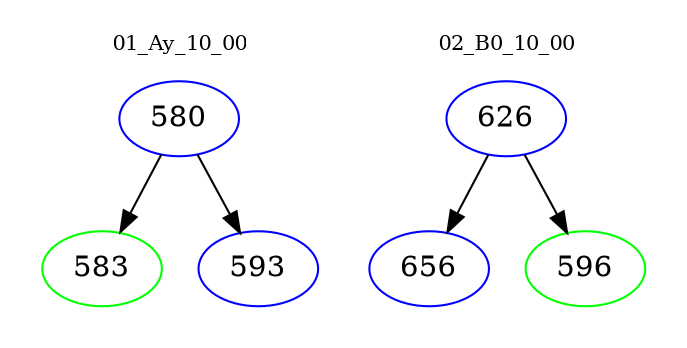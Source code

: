 digraph{
subgraph cluster_0 {
color = white
label = "01_Ay_10_00";
fontsize=10;
T0_580 [label="580", color="blue"]
T0_580 -> T0_583 [color="black"]
T0_583 [label="583", color="green"]
T0_580 -> T0_593 [color="black"]
T0_593 [label="593", color="blue"]
}
subgraph cluster_1 {
color = white
label = "02_B0_10_00";
fontsize=10;
T1_626 [label="626", color="blue"]
T1_626 -> T1_656 [color="black"]
T1_656 [label="656", color="blue"]
T1_626 -> T1_596 [color="black"]
T1_596 [label="596", color="green"]
}
}
